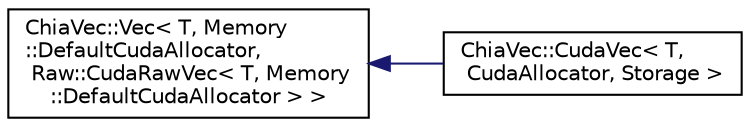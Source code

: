 digraph "Graphical Class Hierarchy"
{
 // LATEX_PDF_SIZE
  edge [fontname="Helvetica",fontsize="10",labelfontname="Helvetica",labelfontsize="10"];
  node [fontname="Helvetica",fontsize="10",shape=record];
  rankdir="LR";
  Node0 [label="ChiaVec::Vec\< T, Memory\l::DefaultCudaAllocator,\l Raw::CudaRawVec\< T, Memory\l::DefaultCudaAllocator \> \>",height=0.2,width=0.4,color="black", fillcolor="white", style="filled",URL="$classChiaVec_1_1Vec.html",tooltip=" "];
  Node0 -> Node1 [dir="back",color="midnightblue",fontsize="10",style="solid",fontname="Helvetica"];
  Node1 [label="ChiaVec::CudaVec\< T,\l CudaAllocator, Storage \>",height=0.2,width=0.4,color="black", fillcolor="white", style="filled",URL="$classChiaVec_1_1CudaVec.html",tooltip="A specialized vector class for CUDA-based computations."];
}
